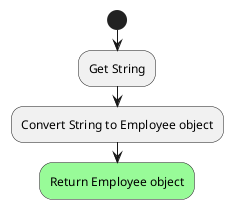 @startuml
'https://plantuml.com/activity-diagram-beta

start
    :Get String;
    :Convert String to Employee object;
    #palegreen:Return Employee object;
    kill

@enduml
